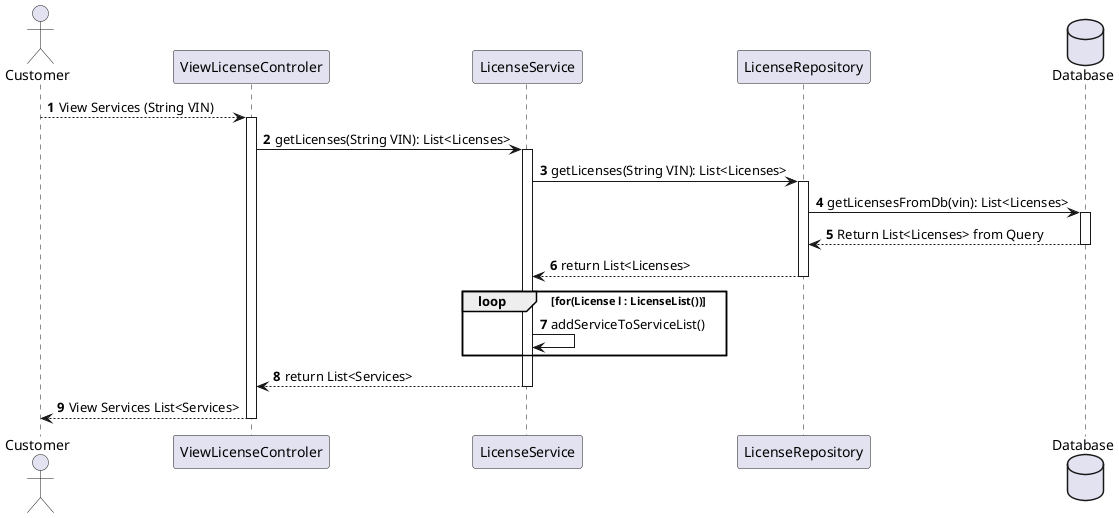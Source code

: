 @startuml
'https://plantuml.com/sequence-diagram

autonumber

Actor Customer as c
Participant ViewLicenseControler as vlc
Participant LicenseService as ls
Participant LicenseRepository as cr
database Database as db

c --->vlc:View Services (String VIN)
activate vlc
vlc -> ls:getLicenses(String VIN): List<Licenses>
activate ls
ls -> cr: getLicenses(String VIN): List<Licenses>
activate cr
cr->db: getLicensesFromDb(vin): List<Licenses>
activate db
db-->cr: Return List<Licenses> from Query
deactivate db
cr-->ls: return List<Licenses>
deactivate cr
loop for(License l : LicenseList())
    ls->ls: addServiceToServiceList()
    end

ls-->vlc: return List<Services>
deactivate ls
vlc-->c: View Services List<Services>
deactivate vlc

@enduml